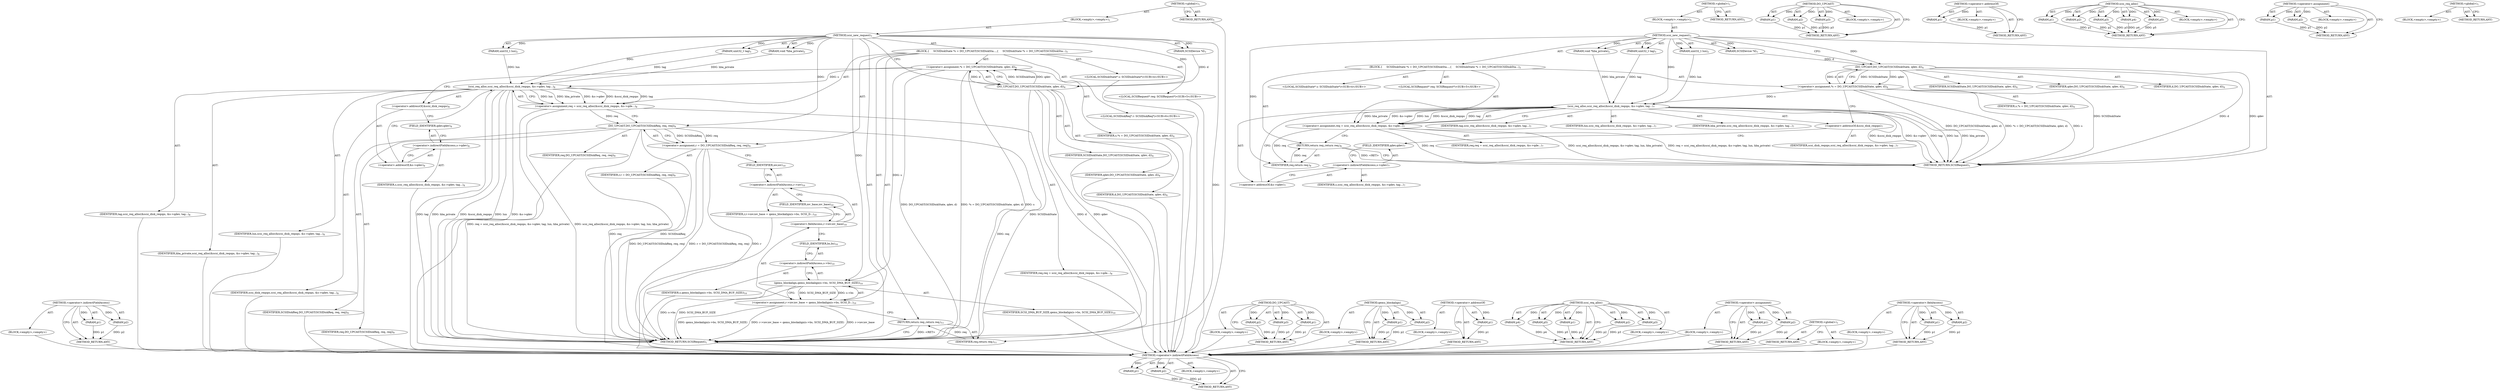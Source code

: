 digraph "&lt;global&gt;" {
vulnerable_106 [label=<(METHOD,&lt;operator&gt;.indirectFieldAccess)>];
vulnerable_107 [label=<(PARAM,p1)>];
vulnerable_108 [label=<(PARAM,p2)>];
vulnerable_109 [label=<(BLOCK,&lt;empty&gt;,&lt;empty&gt;)>];
vulnerable_110 [label=<(METHOD_RETURN,ANY)>];
vulnerable_6 [label=<(METHOD,&lt;global&gt;)<SUB>1</SUB>>];
vulnerable_7 [label=<(BLOCK,&lt;empty&gt;,&lt;empty&gt;)<SUB>1</SUB>>];
vulnerable_8 [label=<(METHOD,scsi_new_request)<SUB>1</SUB>>];
vulnerable_9 [label=<(PARAM,SCSIDevice *d)<SUB>1</SUB>>];
vulnerable_10 [label=<(PARAM,uint32_t tag)<SUB>1</SUB>>];
vulnerable_11 [label=<(PARAM,uint32_t lun)<SUB>2</SUB>>];
vulnerable_12 [label=<(PARAM,void *hba_private)<SUB>2</SUB>>];
vulnerable_13 [label=<(BLOCK,{
     SCSIDiskState *s = DO_UPCAST(SCSIDiskSta...,{
     SCSIDiskState *s = DO_UPCAST(SCSIDiskSta...)<SUB>3</SUB>>];
vulnerable_14 [label="<(LOCAL,SCSIDiskState* s: SCSIDiskState*)<SUB>4</SUB>>"];
vulnerable_15 [label=<(&lt;operator&gt;.assignment,*s = DO_UPCAST(SCSIDiskState, qdev, d))<SUB>4</SUB>>];
vulnerable_16 [label=<(IDENTIFIER,s,*s = DO_UPCAST(SCSIDiskState, qdev, d))<SUB>4</SUB>>];
vulnerable_17 [label=<(DO_UPCAST,DO_UPCAST(SCSIDiskState, qdev, d))<SUB>4</SUB>>];
vulnerable_18 [label=<(IDENTIFIER,SCSIDiskState,DO_UPCAST(SCSIDiskState, qdev, d))<SUB>4</SUB>>];
vulnerable_19 [label=<(IDENTIFIER,qdev,DO_UPCAST(SCSIDiskState, qdev, d))<SUB>4</SUB>>];
vulnerable_20 [label=<(IDENTIFIER,d,DO_UPCAST(SCSIDiskState, qdev, d))<SUB>4</SUB>>];
vulnerable_21 [label="<(LOCAL,SCSIRequest* req: SCSIRequest*)<SUB>5</SUB>>"];
vulnerable_22 [label="<(LOCAL,SCSIDiskReq* r: SCSIDiskReq*)<SUB>6</SUB>>"];
vulnerable_23 [label=<(&lt;operator&gt;.assignment,req = scsi_req_alloc(&amp;scsi_disk_reqops, &amp;s-&gt;qde...)<SUB>8</SUB>>];
vulnerable_24 [label=<(IDENTIFIER,req,req = scsi_req_alloc(&amp;scsi_disk_reqops, &amp;s-&gt;qde...)<SUB>8</SUB>>];
vulnerable_25 [label=<(scsi_req_alloc,scsi_req_alloc(&amp;scsi_disk_reqops, &amp;s-&gt;qdev, tag...)<SUB>8</SUB>>];
vulnerable_26 [label=<(&lt;operator&gt;.addressOf,&amp;scsi_disk_reqops)<SUB>8</SUB>>];
vulnerable_27 [label=<(IDENTIFIER,scsi_disk_reqops,scsi_req_alloc(&amp;scsi_disk_reqops, &amp;s-&gt;qdev, tag...)<SUB>8</SUB>>];
vulnerable_28 [label=<(&lt;operator&gt;.addressOf,&amp;s-&gt;qdev)<SUB>8</SUB>>];
vulnerable_29 [label=<(&lt;operator&gt;.indirectFieldAccess,s-&gt;qdev)<SUB>8</SUB>>];
vulnerable_30 [label=<(IDENTIFIER,s,scsi_req_alloc(&amp;scsi_disk_reqops, &amp;s-&gt;qdev, tag...)<SUB>8</SUB>>];
vulnerable_31 [label=<(FIELD_IDENTIFIER,qdev,qdev)<SUB>8</SUB>>];
vulnerable_32 [label=<(IDENTIFIER,tag,scsi_req_alloc(&amp;scsi_disk_reqops, &amp;s-&gt;qdev, tag...)<SUB>8</SUB>>];
vulnerable_33 [label=<(IDENTIFIER,lun,scsi_req_alloc(&amp;scsi_disk_reqops, &amp;s-&gt;qdev, tag...)<SUB>8</SUB>>];
vulnerable_34 [label=<(IDENTIFIER,hba_private,scsi_req_alloc(&amp;scsi_disk_reqops, &amp;s-&gt;qdev, tag...)<SUB>8</SUB>>];
vulnerable_35 [label=<(&lt;operator&gt;.assignment,r = DO_UPCAST(SCSIDiskReq, req, req))<SUB>9</SUB>>];
vulnerable_36 [label=<(IDENTIFIER,r,r = DO_UPCAST(SCSIDiskReq, req, req))<SUB>9</SUB>>];
vulnerable_37 [label=<(DO_UPCAST,DO_UPCAST(SCSIDiskReq, req, req))<SUB>9</SUB>>];
vulnerable_38 [label=<(IDENTIFIER,SCSIDiskReq,DO_UPCAST(SCSIDiskReq, req, req))<SUB>9</SUB>>];
vulnerable_39 [label=<(IDENTIFIER,req,DO_UPCAST(SCSIDiskReq, req, req))<SUB>9</SUB>>];
vulnerable_40 [label=<(IDENTIFIER,req,DO_UPCAST(SCSIDiskReq, req, req))<SUB>9</SUB>>];
vulnerable_41 [label=<(&lt;operator&gt;.assignment,r-&gt;iov.iov_base = qemu_blockalign(s-&gt;bs, SCSI_D...)<SUB>10</SUB>>];
vulnerable_42 [label=<(&lt;operator&gt;.fieldAccess,r-&gt;iov.iov_base)<SUB>10</SUB>>];
vulnerable_43 [label=<(&lt;operator&gt;.indirectFieldAccess,r-&gt;iov)<SUB>10</SUB>>];
vulnerable_44 [label=<(IDENTIFIER,r,r-&gt;iov.iov_base = qemu_blockalign(s-&gt;bs, SCSI_D...)<SUB>10</SUB>>];
vulnerable_45 [label=<(FIELD_IDENTIFIER,iov,iov)<SUB>10</SUB>>];
vulnerable_46 [label=<(FIELD_IDENTIFIER,iov_base,iov_base)<SUB>10</SUB>>];
vulnerable_47 [label=<(qemu_blockalign,qemu_blockalign(s-&gt;bs, SCSI_DMA_BUF_SIZE))<SUB>10</SUB>>];
vulnerable_48 [label=<(&lt;operator&gt;.indirectFieldAccess,s-&gt;bs)<SUB>10</SUB>>];
vulnerable_49 [label=<(IDENTIFIER,s,qemu_blockalign(s-&gt;bs, SCSI_DMA_BUF_SIZE))<SUB>10</SUB>>];
vulnerable_50 [label=<(FIELD_IDENTIFIER,bs,bs)<SUB>10</SUB>>];
vulnerable_51 [label=<(IDENTIFIER,SCSI_DMA_BUF_SIZE,qemu_blockalign(s-&gt;bs, SCSI_DMA_BUF_SIZE))<SUB>10</SUB>>];
vulnerable_52 [label=<(RETURN,return req;,return req;)<SUB>11</SUB>>];
vulnerable_53 [label=<(IDENTIFIER,req,return req;)<SUB>11</SUB>>];
vulnerable_54 [label=<(METHOD_RETURN,SCSIRequest)<SUB>1</SUB>>];
vulnerable_56 [label=<(METHOD_RETURN,ANY)<SUB>1</SUB>>];
vulnerable_88 [label=<(METHOD,DO_UPCAST)>];
vulnerable_89 [label=<(PARAM,p1)>];
vulnerable_90 [label=<(PARAM,p2)>];
vulnerable_91 [label=<(PARAM,p3)>];
vulnerable_92 [label=<(BLOCK,&lt;empty&gt;,&lt;empty&gt;)>];
vulnerable_93 [label=<(METHOD_RETURN,ANY)>];
vulnerable_116 [label=<(METHOD,qemu_blockalign)>];
vulnerable_117 [label=<(PARAM,p1)>];
vulnerable_118 [label=<(PARAM,p2)>];
vulnerable_119 [label=<(BLOCK,&lt;empty&gt;,&lt;empty&gt;)>];
vulnerable_120 [label=<(METHOD_RETURN,ANY)>];
vulnerable_102 [label=<(METHOD,&lt;operator&gt;.addressOf)>];
vulnerable_103 [label=<(PARAM,p1)>];
vulnerable_104 [label=<(BLOCK,&lt;empty&gt;,&lt;empty&gt;)>];
vulnerable_105 [label=<(METHOD_RETURN,ANY)>];
vulnerable_94 [label=<(METHOD,scsi_req_alloc)>];
vulnerable_95 [label=<(PARAM,p1)>];
vulnerable_96 [label=<(PARAM,p2)>];
vulnerable_97 [label=<(PARAM,p3)>];
vulnerable_98 [label=<(PARAM,p4)>];
vulnerable_99 [label=<(PARAM,p5)>];
vulnerable_100 [label=<(BLOCK,&lt;empty&gt;,&lt;empty&gt;)>];
vulnerable_101 [label=<(METHOD_RETURN,ANY)>];
vulnerable_83 [label=<(METHOD,&lt;operator&gt;.assignment)>];
vulnerable_84 [label=<(PARAM,p1)>];
vulnerable_85 [label=<(PARAM,p2)>];
vulnerable_86 [label=<(BLOCK,&lt;empty&gt;,&lt;empty&gt;)>];
vulnerable_87 [label=<(METHOD_RETURN,ANY)>];
vulnerable_77 [label=<(METHOD,&lt;global&gt;)<SUB>1</SUB>>];
vulnerable_78 [label=<(BLOCK,&lt;empty&gt;,&lt;empty&gt;)>];
vulnerable_79 [label=<(METHOD_RETURN,ANY)>];
vulnerable_111 [label=<(METHOD,&lt;operator&gt;.fieldAccess)>];
vulnerable_112 [label=<(PARAM,p1)>];
vulnerable_113 [label=<(PARAM,p2)>];
vulnerable_114 [label=<(BLOCK,&lt;empty&gt;,&lt;empty&gt;)>];
vulnerable_115 [label=<(METHOD_RETURN,ANY)>];
fixed_86 [label=<(METHOD,&lt;operator&gt;.indirectFieldAccess)>];
fixed_87 [label=<(PARAM,p1)>];
fixed_88 [label=<(PARAM,p2)>];
fixed_89 [label=<(BLOCK,&lt;empty&gt;,&lt;empty&gt;)>];
fixed_90 [label=<(METHOD_RETURN,ANY)>];
fixed_6 [label=<(METHOD,&lt;global&gt;)<SUB>1</SUB>>];
fixed_7 [label=<(BLOCK,&lt;empty&gt;,&lt;empty&gt;)<SUB>1</SUB>>];
fixed_8 [label=<(METHOD,scsi_new_request)<SUB>1</SUB>>];
fixed_9 [label=<(PARAM,SCSIDevice *d)<SUB>1</SUB>>];
fixed_10 [label=<(PARAM,uint32_t tag)<SUB>1</SUB>>];
fixed_11 [label=<(PARAM,uint32_t lun)<SUB>2</SUB>>];
fixed_12 [label=<(PARAM,void *hba_private)<SUB>2</SUB>>];
fixed_13 [label=<(BLOCK,{
     SCSIDiskState *s = DO_UPCAST(SCSIDiskSta...,{
     SCSIDiskState *s = DO_UPCAST(SCSIDiskSta...)<SUB>3</SUB>>];
fixed_14 [label="<(LOCAL,SCSIDiskState* s: SCSIDiskState*)<SUB>4</SUB>>"];
fixed_15 [label=<(&lt;operator&gt;.assignment,*s = DO_UPCAST(SCSIDiskState, qdev, d))<SUB>4</SUB>>];
fixed_16 [label=<(IDENTIFIER,s,*s = DO_UPCAST(SCSIDiskState, qdev, d))<SUB>4</SUB>>];
fixed_17 [label=<(DO_UPCAST,DO_UPCAST(SCSIDiskState, qdev, d))<SUB>4</SUB>>];
fixed_18 [label=<(IDENTIFIER,SCSIDiskState,DO_UPCAST(SCSIDiskState, qdev, d))<SUB>4</SUB>>];
fixed_19 [label=<(IDENTIFIER,qdev,DO_UPCAST(SCSIDiskState, qdev, d))<SUB>4</SUB>>];
fixed_20 [label=<(IDENTIFIER,d,DO_UPCAST(SCSIDiskState, qdev, d))<SUB>4</SUB>>];
fixed_21 [label="<(LOCAL,SCSIRequest* req: SCSIRequest*)<SUB>5</SUB>>"];
fixed_22 [label=<(&lt;operator&gt;.assignment,req = scsi_req_alloc(&amp;scsi_disk_reqops, &amp;s-&gt;qde...)<SUB>7</SUB>>];
fixed_23 [label=<(IDENTIFIER,req,req = scsi_req_alloc(&amp;scsi_disk_reqops, &amp;s-&gt;qde...)<SUB>7</SUB>>];
fixed_24 [label=<(scsi_req_alloc,scsi_req_alloc(&amp;scsi_disk_reqops, &amp;s-&gt;qdev, tag...)<SUB>7</SUB>>];
fixed_25 [label=<(&lt;operator&gt;.addressOf,&amp;scsi_disk_reqops)<SUB>7</SUB>>];
fixed_26 [label=<(IDENTIFIER,scsi_disk_reqops,scsi_req_alloc(&amp;scsi_disk_reqops, &amp;s-&gt;qdev, tag...)<SUB>7</SUB>>];
fixed_27 [label=<(&lt;operator&gt;.addressOf,&amp;s-&gt;qdev)<SUB>7</SUB>>];
fixed_28 [label=<(&lt;operator&gt;.indirectFieldAccess,s-&gt;qdev)<SUB>7</SUB>>];
fixed_29 [label=<(IDENTIFIER,s,scsi_req_alloc(&amp;scsi_disk_reqops, &amp;s-&gt;qdev, tag...)<SUB>7</SUB>>];
fixed_30 [label=<(FIELD_IDENTIFIER,qdev,qdev)<SUB>7</SUB>>];
fixed_31 [label=<(IDENTIFIER,tag,scsi_req_alloc(&amp;scsi_disk_reqops, &amp;s-&gt;qdev, tag...)<SUB>7</SUB>>];
fixed_32 [label=<(IDENTIFIER,lun,scsi_req_alloc(&amp;scsi_disk_reqops, &amp;s-&gt;qdev, tag...)<SUB>7</SUB>>];
fixed_33 [label=<(IDENTIFIER,hba_private,scsi_req_alloc(&amp;scsi_disk_reqops, &amp;s-&gt;qdev, tag...)<SUB>7</SUB>>];
fixed_34 [label=<(RETURN,return req;,return req;)<SUB>8</SUB>>];
fixed_35 [label=<(IDENTIFIER,req,return req;)<SUB>8</SUB>>];
fixed_36 [label=<(METHOD_RETURN,SCSIRequest)<SUB>1</SUB>>];
fixed_38 [label=<(METHOD_RETURN,ANY)<SUB>1</SUB>>];
fixed_68 [label=<(METHOD,DO_UPCAST)>];
fixed_69 [label=<(PARAM,p1)>];
fixed_70 [label=<(PARAM,p2)>];
fixed_71 [label=<(PARAM,p3)>];
fixed_72 [label=<(BLOCK,&lt;empty&gt;,&lt;empty&gt;)>];
fixed_73 [label=<(METHOD_RETURN,ANY)>];
fixed_82 [label=<(METHOD,&lt;operator&gt;.addressOf)>];
fixed_83 [label=<(PARAM,p1)>];
fixed_84 [label=<(BLOCK,&lt;empty&gt;,&lt;empty&gt;)>];
fixed_85 [label=<(METHOD_RETURN,ANY)>];
fixed_74 [label=<(METHOD,scsi_req_alloc)>];
fixed_75 [label=<(PARAM,p1)>];
fixed_76 [label=<(PARAM,p2)>];
fixed_77 [label=<(PARAM,p3)>];
fixed_78 [label=<(PARAM,p4)>];
fixed_79 [label=<(PARAM,p5)>];
fixed_80 [label=<(BLOCK,&lt;empty&gt;,&lt;empty&gt;)>];
fixed_81 [label=<(METHOD_RETURN,ANY)>];
fixed_63 [label=<(METHOD,&lt;operator&gt;.assignment)>];
fixed_64 [label=<(PARAM,p1)>];
fixed_65 [label=<(PARAM,p2)>];
fixed_66 [label=<(BLOCK,&lt;empty&gt;,&lt;empty&gt;)>];
fixed_67 [label=<(METHOD_RETURN,ANY)>];
fixed_57 [label=<(METHOD,&lt;global&gt;)<SUB>1</SUB>>];
fixed_58 [label=<(BLOCK,&lt;empty&gt;,&lt;empty&gt;)>];
fixed_59 [label=<(METHOD_RETURN,ANY)>];
vulnerable_106 -> vulnerable_107  [key=0, label="AST: "];
vulnerable_106 -> vulnerable_107  [key=1, label="DDG: "];
vulnerable_106 -> vulnerable_109  [key=0, label="AST: "];
vulnerable_106 -> vulnerable_108  [key=0, label="AST: "];
vulnerable_106 -> vulnerable_108  [key=1, label="DDG: "];
vulnerable_106 -> vulnerable_110  [key=0, label="AST: "];
vulnerable_106 -> vulnerable_110  [key=1, label="CFG: "];
vulnerable_107 -> vulnerable_110  [key=0, label="DDG: p1"];
vulnerable_108 -> vulnerable_110  [key=0, label="DDG: p2"];
vulnerable_109 -> fixed_86  [key=0];
vulnerable_110 -> fixed_86  [key=0];
vulnerable_6 -> vulnerable_7  [key=0, label="AST: "];
vulnerable_6 -> vulnerable_56  [key=0, label="AST: "];
vulnerable_6 -> vulnerable_56  [key=1, label="CFG: "];
vulnerable_7 -> vulnerable_8  [key=0, label="AST: "];
vulnerable_8 -> vulnerable_9  [key=0, label="AST: "];
vulnerable_8 -> vulnerable_9  [key=1, label="DDG: "];
vulnerable_8 -> vulnerable_10  [key=0, label="AST: "];
vulnerable_8 -> vulnerable_10  [key=1, label="DDG: "];
vulnerable_8 -> vulnerable_11  [key=0, label="AST: "];
vulnerable_8 -> vulnerable_11  [key=1, label="DDG: "];
vulnerable_8 -> vulnerable_12  [key=0, label="AST: "];
vulnerable_8 -> vulnerable_12  [key=1, label="DDG: "];
vulnerable_8 -> vulnerable_13  [key=0, label="AST: "];
vulnerable_8 -> vulnerable_54  [key=0, label="AST: "];
vulnerable_8 -> vulnerable_17  [key=0, label="CFG: "];
vulnerable_8 -> vulnerable_17  [key=1, label="DDG: "];
vulnerable_8 -> vulnerable_53  [key=0, label="DDG: "];
vulnerable_8 -> vulnerable_25  [key=0, label="DDG: "];
vulnerable_8 -> vulnerable_37  [key=0, label="DDG: "];
vulnerable_8 -> vulnerable_47  [key=0, label="DDG: "];
vulnerable_9 -> vulnerable_17  [key=0, label="DDG: d"];
vulnerable_10 -> vulnerable_25  [key=0, label="DDG: tag"];
vulnerable_11 -> vulnerable_25  [key=0, label="DDG: lun"];
vulnerable_12 -> vulnerable_25  [key=0, label="DDG: hba_private"];
vulnerable_13 -> vulnerable_14  [key=0, label="AST: "];
vulnerable_13 -> vulnerable_15  [key=0, label="AST: "];
vulnerable_13 -> vulnerable_21  [key=0, label="AST: "];
vulnerable_13 -> vulnerable_22  [key=0, label="AST: "];
vulnerable_13 -> vulnerable_23  [key=0, label="AST: "];
vulnerable_13 -> vulnerable_35  [key=0, label="AST: "];
vulnerable_13 -> vulnerable_41  [key=0, label="AST: "];
vulnerable_13 -> vulnerable_52  [key=0, label="AST: "];
vulnerable_14 -> fixed_86  [key=0];
vulnerable_15 -> vulnerable_16  [key=0, label="AST: "];
vulnerable_15 -> vulnerable_17  [key=0, label="AST: "];
vulnerable_15 -> vulnerable_26  [key=0, label="CFG: "];
vulnerable_15 -> vulnerable_54  [key=0, label="DDG: s"];
vulnerable_15 -> vulnerable_54  [key=1, label="DDG: DO_UPCAST(SCSIDiskState, qdev, d)"];
vulnerable_15 -> vulnerable_54  [key=2, label="DDG: *s = DO_UPCAST(SCSIDiskState, qdev, d)"];
vulnerable_15 -> vulnerable_25  [key=0, label="DDG: s"];
vulnerable_15 -> vulnerable_47  [key=0, label="DDG: s"];
vulnerable_16 -> fixed_86  [key=0];
vulnerable_17 -> vulnerable_18  [key=0, label="AST: "];
vulnerable_17 -> vulnerable_19  [key=0, label="AST: "];
vulnerable_17 -> vulnerable_20  [key=0, label="AST: "];
vulnerable_17 -> vulnerable_15  [key=0, label="CFG: "];
vulnerable_17 -> vulnerable_15  [key=1, label="DDG: SCSIDiskState"];
vulnerable_17 -> vulnerable_15  [key=2, label="DDG: qdev"];
vulnerable_17 -> vulnerable_15  [key=3, label="DDG: d"];
vulnerable_17 -> vulnerable_54  [key=0, label="DDG: SCSIDiskState"];
vulnerable_17 -> vulnerable_54  [key=1, label="DDG: d"];
vulnerable_17 -> vulnerable_54  [key=2, label="DDG: qdev"];
vulnerable_18 -> fixed_86  [key=0];
vulnerable_19 -> fixed_86  [key=0];
vulnerable_20 -> fixed_86  [key=0];
vulnerable_21 -> fixed_86  [key=0];
vulnerable_22 -> fixed_86  [key=0];
vulnerable_23 -> vulnerable_24  [key=0, label="AST: "];
vulnerable_23 -> vulnerable_25  [key=0, label="AST: "];
vulnerable_23 -> vulnerable_37  [key=0, label="CFG: "];
vulnerable_23 -> vulnerable_37  [key=1, label="DDG: req"];
vulnerable_23 -> vulnerable_54  [key=0, label="DDG: scsi_req_alloc(&amp;scsi_disk_reqops, &amp;s-&gt;qdev, tag, lun, hba_private)"];
vulnerable_23 -> vulnerable_54  [key=1, label="DDG: req = scsi_req_alloc(&amp;scsi_disk_reqops, &amp;s-&gt;qdev, tag, lun, hba_private)"];
vulnerable_24 -> fixed_86  [key=0];
vulnerable_25 -> vulnerable_26  [key=0, label="AST: "];
vulnerable_25 -> vulnerable_28  [key=0, label="AST: "];
vulnerable_25 -> vulnerable_32  [key=0, label="AST: "];
vulnerable_25 -> vulnerable_33  [key=0, label="AST: "];
vulnerable_25 -> vulnerable_34  [key=0, label="AST: "];
vulnerable_25 -> vulnerable_23  [key=0, label="CFG: "];
vulnerable_25 -> vulnerable_23  [key=1, label="DDG: lun"];
vulnerable_25 -> vulnerable_23  [key=2, label="DDG: hba_private"];
vulnerable_25 -> vulnerable_23  [key=3, label="DDG: &amp;s-&gt;qdev"];
vulnerable_25 -> vulnerable_23  [key=4, label="DDG: &amp;scsi_disk_reqops"];
vulnerable_25 -> vulnerable_23  [key=5, label="DDG: tag"];
vulnerable_25 -> vulnerable_54  [key=0, label="DDG: &amp;scsi_disk_reqops"];
vulnerable_25 -> vulnerable_54  [key=1, label="DDG: &amp;s-&gt;qdev"];
vulnerable_25 -> vulnerable_54  [key=2, label="DDG: tag"];
vulnerable_25 -> vulnerable_54  [key=3, label="DDG: lun"];
vulnerable_25 -> vulnerable_54  [key=4, label="DDG: hba_private"];
vulnerable_26 -> vulnerable_27  [key=0, label="AST: "];
vulnerable_26 -> vulnerable_31  [key=0, label="CFG: "];
vulnerable_27 -> fixed_86  [key=0];
vulnerable_28 -> vulnerable_29  [key=0, label="AST: "];
vulnerable_28 -> vulnerable_25  [key=0, label="CFG: "];
vulnerable_29 -> vulnerable_30  [key=0, label="AST: "];
vulnerable_29 -> vulnerable_31  [key=0, label="AST: "];
vulnerable_29 -> vulnerable_28  [key=0, label="CFG: "];
vulnerable_30 -> fixed_86  [key=0];
vulnerable_31 -> vulnerable_29  [key=0, label="CFG: "];
vulnerable_32 -> fixed_86  [key=0];
vulnerable_33 -> fixed_86  [key=0];
vulnerable_34 -> fixed_86  [key=0];
vulnerable_35 -> vulnerable_36  [key=0, label="AST: "];
vulnerable_35 -> vulnerable_37  [key=0, label="AST: "];
vulnerable_35 -> vulnerable_45  [key=0, label="CFG: "];
vulnerable_35 -> vulnerable_54  [key=0, label="DDG: r"];
vulnerable_35 -> vulnerable_54  [key=1, label="DDG: DO_UPCAST(SCSIDiskReq, req, req)"];
vulnerable_35 -> vulnerable_54  [key=2, label="DDG: r = DO_UPCAST(SCSIDiskReq, req, req)"];
vulnerable_36 -> fixed_86  [key=0];
vulnerable_37 -> vulnerable_38  [key=0, label="AST: "];
vulnerable_37 -> vulnerable_39  [key=0, label="AST: "];
vulnerable_37 -> vulnerable_40  [key=0, label="AST: "];
vulnerable_37 -> vulnerable_35  [key=0, label="CFG: "];
vulnerable_37 -> vulnerable_35  [key=1, label="DDG: SCSIDiskReq"];
vulnerable_37 -> vulnerable_35  [key=2, label="DDG: req"];
vulnerable_37 -> vulnerable_54  [key=0, label="DDG: req"];
vulnerable_37 -> vulnerable_54  [key=1, label="DDG: SCSIDiskReq"];
vulnerable_37 -> vulnerable_53  [key=0, label="DDG: req"];
vulnerable_38 -> fixed_86  [key=0];
vulnerable_39 -> fixed_86  [key=0];
vulnerable_40 -> fixed_86  [key=0];
vulnerable_41 -> vulnerable_42  [key=0, label="AST: "];
vulnerable_41 -> vulnerable_47  [key=0, label="AST: "];
vulnerable_41 -> vulnerable_52  [key=0, label="CFG: "];
vulnerable_41 -> vulnerable_54  [key=0, label="DDG: r-&gt;iov.iov_base"];
vulnerable_41 -> vulnerable_54  [key=1, label="DDG: qemu_blockalign(s-&gt;bs, SCSI_DMA_BUF_SIZE)"];
vulnerable_41 -> vulnerable_54  [key=2, label="DDG: r-&gt;iov.iov_base = qemu_blockalign(s-&gt;bs, SCSI_DMA_BUF_SIZE)"];
vulnerable_42 -> vulnerable_43  [key=0, label="AST: "];
vulnerable_42 -> vulnerable_46  [key=0, label="AST: "];
vulnerable_42 -> vulnerable_50  [key=0, label="CFG: "];
vulnerable_43 -> vulnerable_44  [key=0, label="AST: "];
vulnerable_43 -> vulnerable_45  [key=0, label="AST: "];
vulnerable_43 -> vulnerable_46  [key=0, label="CFG: "];
vulnerable_44 -> fixed_86  [key=0];
vulnerable_45 -> vulnerable_43  [key=0, label="CFG: "];
vulnerable_46 -> vulnerable_42  [key=0, label="CFG: "];
vulnerable_47 -> vulnerable_48  [key=0, label="AST: "];
vulnerable_47 -> vulnerable_51  [key=0, label="AST: "];
vulnerable_47 -> vulnerable_41  [key=0, label="CFG: "];
vulnerable_47 -> vulnerable_41  [key=1, label="DDG: s-&gt;bs"];
vulnerable_47 -> vulnerable_41  [key=2, label="DDG: SCSI_DMA_BUF_SIZE"];
vulnerable_47 -> vulnerable_54  [key=0, label="DDG: s-&gt;bs"];
vulnerable_47 -> vulnerable_54  [key=1, label="DDG: SCSI_DMA_BUF_SIZE"];
vulnerable_48 -> vulnerable_49  [key=0, label="AST: "];
vulnerable_48 -> vulnerable_50  [key=0, label="AST: "];
vulnerable_48 -> vulnerable_47  [key=0, label="CFG: "];
vulnerable_49 -> fixed_86  [key=0];
vulnerable_50 -> vulnerable_48  [key=0, label="CFG: "];
vulnerable_51 -> fixed_86  [key=0];
vulnerable_52 -> vulnerable_53  [key=0, label="AST: "];
vulnerable_52 -> vulnerable_54  [key=0, label="CFG: "];
vulnerable_52 -> vulnerable_54  [key=1, label="DDG: &lt;RET&gt;"];
vulnerable_53 -> vulnerable_52  [key=0, label="DDG: req"];
vulnerable_54 -> fixed_86  [key=0];
vulnerable_56 -> fixed_86  [key=0];
vulnerable_88 -> vulnerable_89  [key=0, label="AST: "];
vulnerable_88 -> vulnerable_89  [key=1, label="DDG: "];
vulnerable_88 -> vulnerable_92  [key=0, label="AST: "];
vulnerable_88 -> vulnerable_90  [key=0, label="AST: "];
vulnerable_88 -> vulnerable_90  [key=1, label="DDG: "];
vulnerable_88 -> vulnerable_93  [key=0, label="AST: "];
vulnerable_88 -> vulnerable_93  [key=1, label="CFG: "];
vulnerable_88 -> vulnerable_91  [key=0, label="AST: "];
vulnerable_88 -> vulnerable_91  [key=1, label="DDG: "];
vulnerable_89 -> vulnerable_93  [key=0, label="DDG: p1"];
vulnerable_90 -> vulnerable_93  [key=0, label="DDG: p2"];
vulnerable_91 -> vulnerable_93  [key=0, label="DDG: p3"];
vulnerable_92 -> fixed_86  [key=0];
vulnerable_93 -> fixed_86  [key=0];
vulnerable_116 -> vulnerable_117  [key=0, label="AST: "];
vulnerable_116 -> vulnerable_117  [key=1, label="DDG: "];
vulnerable_116 -> vulnerable_119  [key=0, label="AST: "];
vulnerable_116 -> vulnerable_118  [key=0, label="AST: "];
vulnerable_116 -> vulnerable_118  [key=1, label="DDG: "];
vulnerable_116 -> vulnerable_120  [key=0, label="AST: "];
vulnerable_116 -> vulnerable_120  [key=1, label="CFG: "];
vulnerable_117 -> vulnerable_120  [key=0, label="DDG: p1"];
vulnerable_118 -> vulnerable_120  [key=0, label="DDG: p2"];
vulnerable_119 -> fixed_86  [key=0];
vulnerable_120 -> fixed_86  [key=0];
vulnerable_102 -> vulnerable_103  [key=0, label="AST: "];
vulnerable_102 -> vulnerable_103  [key=1, label="DDG: "];
vulnerable_102 -> vulnerable_104  [key=0, label="AST: "];
vulnerable_102 -> vulnerable_105  [key=0, label="AST: "];
vulnerable_102 -> vulnerable_105  [key=1, label="CFG: "];
vulnerable_103 -> vulnerable_105  [key=0, label="DDG: p1"];
vulnerable_104 -> fixed_86  [key=0];
vulnerable_105 -> fixed_86  [key=0];
vulnerable_94 -> vulnerable_95  [key=0, label="AST: "];
vulnerable_94 -> vulnerable_95  [key=1, label="DDG: "];
vulnerable_94 -> vulnerable_100  [key=0, label="AST: "];
vulnerable_94 -> vulnerable_96  [key=0, label="AST: "];
vulnerable_94 -> vulnerable_96  [key=1, label="DDG: "];
vulnerable_94 -> vulnerable_101  [key=0, label="AST: "];
vulnerable_94 -> vulnerable_101  [key=1, label="CFG: "];
vulnerable_94 -> vulnerable_97  [key=0, label="AST: "];
vulnerable_94 -> vulnerable_97  [key=1, label="DDG: "];
vulnerable_94 -> vulnerable_98  [key=0, label="AST: "];
vulnerable_94 -> vulnerable_98  [key=1, label="DDG: "];
vulnerable_94 -> vulnerable_99  [key=0, label="AST: "];
vulnerable_94 -> vulnerable_99  [key=1, label="DDG: "];
vulnerable_95 -> vulnerable_101  [key=0, label="DDG: p1"];
vulnerable_96 -> vulnerable_101  [key=0, label="DDG: p2"];
vulnerable_97 -> vulnerable_101  [key=0, label="DDG: p3"];
vulnerable_98 -> vulnerable_101  [key=0, label="DDG: p4"];
vulnerable_99 -> vulnerable_101  [key=0, label="DDG: p5"];
vulnerable_100 -> fixed_86  [key=0];
vulnerable_101 -> fixed_86  [key=0];
vulnerable_83 -> vulnerable_84  [key=0, label="AST: "];
vulnerable_83 -> vulnerable_84  [key=1, label="DDG: "];
vulnerable_83 -> vulnerable_86  [key=0, label="AST: "];
vulnerable_83 -> vulnerable_85  [key=0, label="AST: "];
vulnerable_83 -> vulnerable_85  [key=1, label="DDG: "];
vulnerable_83 -> vulnerable_87  [key=0, label="AST: "];
vulnerable_83 -> vulnerable_87  [key=1, label="CFG: "];
vulnerable_84 -> vulnerable_87  [key=0, label="DDG: p1"];
vulnerable_85 -> vulnerable_87  [key=0, label="DDG: p2"];
vulnerable_86 -> fixed_86  [key=0];
vulnerable_87 -> fixed_86  [key=0];
vulnerable_77 -> vulnerable_78  [key=0, label="AST: "];
vulnerable_77 -> vulnerable_79  [key=0, label="AST: "];
vulnerable_77 -> vulnerable_79  [key=1, label="CFG: "];
vulnerable_78 -> fixed_86  [key=0];
vulnerable_79 -> fixed_86  [key=0];
vulnerable_111 -> vulnerable_112  [key=0, label="AST: "];
vulnerable_111 -> vulnerable_112  [key=1, label="DDG: "];
vulnerable_111 -> vulnerable_114  [key=0, label="AST: "];
vulnerable_111 -> vulnerable_113  [key=0, label="AST: "];
vulnerable_111 -> vulnerable_113  [key=1, label="DDG: "];
vulnerable_111 -> vulnerable_115  [key=0, label="AST: "];
vulnerable_111 -> vulnerable_115  [key=1, label="CFG: "];
vulnerable_112 -> vulnerable_115  [key=0, label="DDG: p1"];
vulnerable_113 -> vulnerable_115  [key=0, label="DDG: p2"];
vulnerable_114 -> fixed_86  [key=0];
vulnerable_115 -> fixed_86  [key=0];
fixed_86 -> fixed_87  [key=0, label="AST: "];
fixed_86 -> fixed_87  [key=1, label="DDG: "];
fixed_86 -> fixed_89  [key=0, label="AST: "];
fixed_86 -> fixed_88  [key=0, label="AST: "];
fixed_86 -> fixed_88  [key=1, label="DDG: "];
fixed_86 -> fixed_90  [key=0, label="AST: "];
fixed_86 -> fixed_90  [key=1, label="CFG: "];
fixed_87 -> fixed_90  [key=0, label="DDG: p1"];
fixed_88 -> fixed_90  [key=0, label="DDG: p2"];
fixed_6 -> fixed_7  [key=0, label="AST: "];
fixed_6 -> fixed_38  [key=0, label="AST: "];
fixed_6 -> fixed_38  [key=1, label="CFG: "];
fixed_7 -> fixed_8  [key=0, label="AST: "];
fixed_8 -> fixed_9  [key=0, label="AST: "];
fixed_8 -> fixed_9  [key=1, label="DDG: "];
fixed_8 -> fixed_10  [key=0, label="AST: "];
fixed_8 -> fixed_10  [key=1, label="DDG: "];
fixed_8 -> fixed_11  [key=0, label="AST: "];
fixed_8 -> fixed_11  [key=1, label="DDG: "];
fixed_8 -> fixed_12  [key=0, label="AST: "];
fixed_8 -> fixed_12  [key=1, label="DDG: "];
fixed_8 -> fixed_13  [key=0, label="AST: "];
fixed_8 -> fixed_36  [key=0, label="AST: "];
fixed_8 -> fixed_17  [key=0, label="CFG: "];
fixed_8 -> fixed_17  [key=1, label="DDG: "];
fixed_8 -> fixed_35  [key=0, label="DDG: "];
fixed_8 -> fixed_24  [key=0, label="DDG: "];
fixed_9 -> fixed_17  [key=0, label="DDG: d"];
fixed_10 -> fixed_24  [key=0, label="DDG: tag"];
fixed_11 -> fixed_24  [key=0, label="DDG: lun"];
fixed_12 -> fixed_24  [key=0, label="DDG: hba_private"];
fixed_13 -> fixed_14  [key=0, label="AST: "];
fixed_13 -> fixed_15  [key=0, label="AST: "];
fixed_13 -> fixed_21  [key=0, label="AST: "];
fixed_13 -> fixed_22  [key=0, label="AST: "];
fixed_13 -> fixed_34  [key=0, label="AST: "];
fixed_15 -> fixed_16  [key=0, label="AST: "];
fixed_15 -> fixed_17  [key=0, label="AST: "];
fixed_15 -> fixed_25  [key=0, label="CFG: "];
fixed_15 -> fixed_36  [key=0, label="DDG: s"];
fixed_15 -> fixed_36  [key=1, label="DDG: DO_UPCAST(SCSIDiskState, qdev, d)"];
fixed_15 -> fixed_36  [key=2, label="DDG: *s = DO_UPCAST(SCSIDiskState, qdev, d)"];
fixed_15 -> fixed_24  [key=0, label="DDG: s"];
fixed_17 -> fixed_18  [key=0, label="AST: "];
fixed_17 -> fixed_19  [key=0, label="AST: "];
fixed_17 -> fixed_20  [key=0, label="AST: "];
fixed_17 -> fixed_15  [key=0, label="CFG: "];
fixed_17 -> fixed_15  [key=1, label="DDG: SCSIDiskState"];
fixed_17 -> fixed_15  [key=2, label="DDG: qdev"];
fixed_17 -> fixed_15  [key=3, label="DDG: d"];
fixed_17 -> fixed_36  [key=0, label="DDG: SCSIDiskState"];
fixed_17 -> fixed_36  [key=1, label="DDG: d"];
fixed_17 -> fixed_36  [key=2, label="DDG: qdev"];
fixed_22 -> fixed_23  [key=0, label="AST: "];
fixed_22 -> fixed_24  [key=0, label="AST: "];
fixed_22 -> fixed_34  [key=0, label="CFG: "];
fixed_22 -> fixed_36  [key=0, label="DDG: req"];
fixed_22 -> fixed_36  [key=1, label="DDG: scsi_req_alloc(&amp;scsi_disk_reqops, &amp;s-&gt;qdev, tag, lun, hba_private)"];
fixed_22 -> fixed_36  [key=2, label="DDG: req = scsi_req_alloc(&amp;scsi_disk_reqops, &amp;s-&gt;qdev, tag, lun, hba_private)"];
fixed_22 -> fixed_35  [key=0, label="DDG: req"];
fixed_24 -> fixed_25  [key=0, label="AST: "];
fixed_24 -> fixed_27  [key=0, label="AST: "];
fixed_24 -> fixed_31  [key=0, label="AST: "];
fixed_24 -> fixed_32  [key=0, label="AST: "];
fixed_24 -> fixed_33  [key=0, label="AST: "];
fixed_24 -> fixed_22  [key=0, label="CFG: "];
fixed_24 -> fixed_22  [key=1, label="DDG: hba_private"];
fixed_24 -> fixed_22  [key=2, label="DDG: &amp;s-&gt;qdev"];
fixed_24 -> fixed_22  [key=3, label="DDG: lun"];
fixed_24 -> fixed_22  [key=4, label="DDG: &amp;scsi_disk_reqops"];
fixed_24 -> fixed_22  [key=5, label="DDG: tag"];
fixed_24 -> fixed_36  [key=0, label="DDG: &amp;scsi_disk_reqops"];
fixed_24 -> fixed_36  [key=1, label="DDG: &amp;s-&gt;qdev"];
fixed_24 -> fixed_36  [key=2, label="DDG: tag"];
fixed_24 -> fixed_36  [key=3, label="DDG: lun"];
fixed_24 -> fixed_36  [key=4, label="DDG: hba_private"];
fixed_25 -> fixed_26  [key=0, label="AST: "];
fixed_25 -> fixed_30  [key=0, label="CFG: "];
fixed_27 -> fixed_28  [key=0, label="AST: "];
fixed_27 -> fixed_24  [key=0, label="CFG: "];
fixed_28 -> fixed_29  [key=0, label="AST: "];
fixed_28 -> fixed_30  [key=0, label="AST: "];
fixed_28 -> fixed_27  [key=0, label="CFG: "];
fixed_30 -> fixed_28  [key=0, label="CFG: "];
fixed_34 -> fixed_35  [key=0, label="AST: "];
fixed_34 -> fixed_36  [key=0, label="CFG: "];
fixed_34 -> fixed_36  [key=1, label="DDG: &lt;RET&gt;"];
fixed_35 -> fixed_34  [key=0, label="DDG: req"];
fixed_68 -> fixed_69  [key=0, label="AST: "];
fixed_68 -> fixed_69  [key=1, label="DDG: "];
fixed_68 -> fixed_72  [key=0, label="AST: "];
fixed_68 -> fixed_70  [key=0, label="AST: "];
fixed_68 -> fixed_70  [key=1, label="DDG: "];
fixed_68 -> fixed_73  [key=0, label="AST: "];
fixed_68 -> fixed_73  [key=1, label="CFG: "];
fixed_68 -> fixed_71  [key=0, label="AST: "];
fixed_68 -> fixed_71  [key=1, label="DDG: "];
fixed_69 -> fixed_73  [key=0, label="DDG: p1"];
fixed_70 -> fixed_73  [key=0, label="DDG: p2"];
fixed_71 -> fixed_73  [key=0, label="DDG: p3"];
fixed_82 -> fixed_83  [key=0, label="AST: "];
fixed_82 -> fixed_83  [key=1, label="DDG: "];
fixed_82 -> fixed_84  [key=0, label="AST: "];
fixed_82 -> fixed_85  [key=0, label="AST: "];
fixed_82 -> fixed_85  [key=1, label="CFG: "];
fixed_83 -> fixed_85  [key=0, label="DDG: p1"];
fixed_74 -> fixed_75  [key=0, label="AST: "];
fixed_74 -> fixed_75  [key=1, label="DDG: "];
fixed_74 -> fixed_80  [key=0, label="AST: "];
fixed_74 -> fixed_76  [key=0, label="AST: "];
fixed_74 -> fixed_76  [key=1, label="DDG: "];
fixed_74 -> fixed_81  [key=0, label="AST: "];
fixed_74 -> fixed_81  [key=1, label="CFG: "];
fixed_74 -> fixed_77  [key=0, label="AST: "];
fixed_74 -> fixed_77  [key=1, label="DDG: "];
fixed_74 -> fixed_78  [key=0, label="AST: "];
fixed_74 -> fixed_78  [key=1, label="DDG: "];
fixed_74 -> fixed_79  [key=0, label="AST: "];
fixed_74 -> fixed_79  [key=1, label="DDG: "];
fixed_75 -> fixed_81  [key=0, label="DDG: p1"];
fixed_76 -> fixed_81  [key=0, label="DDG: p2"];
fixed_77 -> fixed_81  [key=0, label="DDG: p3"];
fixed_78 -> fixed_81  [key=0, label="DDG: p4"];
fixed_79 -> fixed_81  [key=0, label="DDG: p5"];
fixed_63 -> fixed_64  [key=0, label="AST: "];
fixed_63 -> fixed_64  [key=1, label="DDG: "];
fixed_63 -> fixed_66  [key=0, label="AST: "];
fixed_63 -> fixed_65  [key=0, label="AST: "];
fixed_63 -> fixed_65  [key=1, label="DDG: "];
fixed_63 -> fixed_67  [key=0, label="AST: "];
fixed_63 -> fixed_67  [key=1, label="CFG: "];
fixed_64 -> fixed_67  [key=0, label="DDG: p1"];
fixed_65 -> fixed_67  [key=0, label="DDG: p2"];
fixed_57 -> fixed_58  [key=0, label="AST: "];
fixed_57 -> fixed_59  [key=0, label="AST: "];
fixed_57 -> fixed_59  [key=1, label="CFG: "];
}
